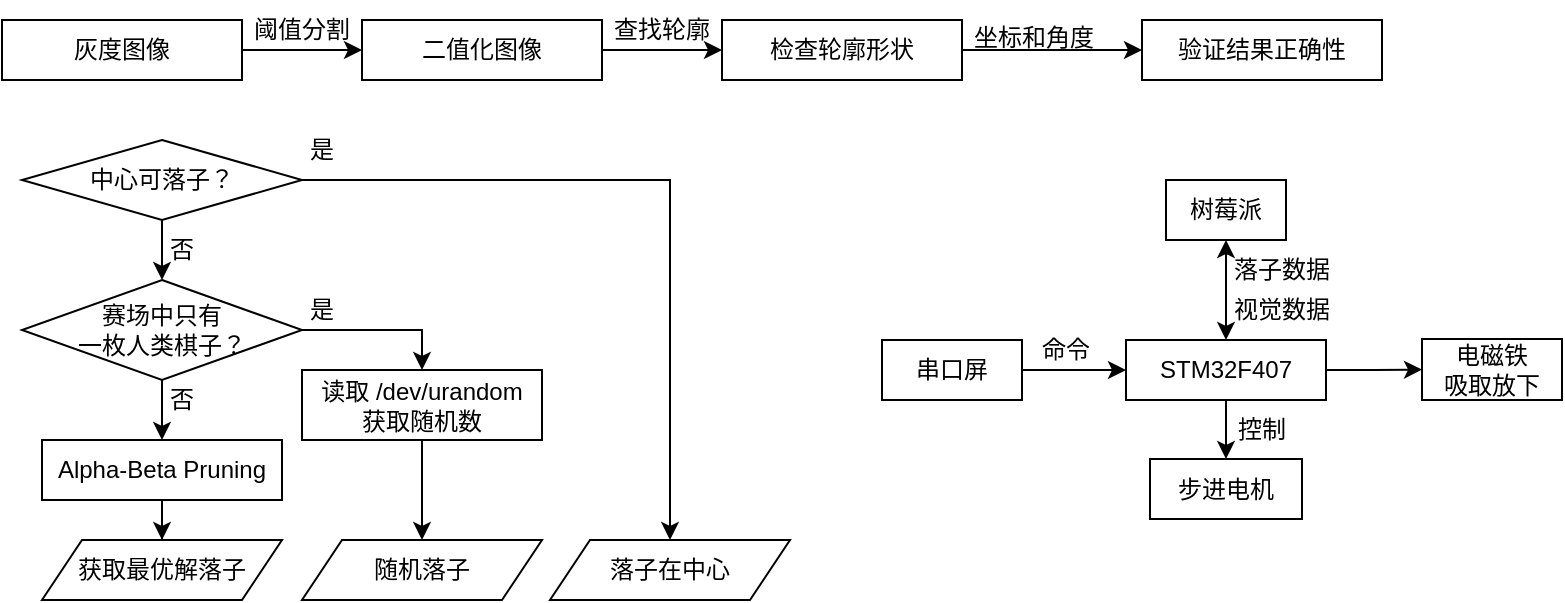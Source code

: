 <mxfile version="24.7.5">
  <diagram name="第 1 页" id="GlA9jqTZKY-9wXaSONkV">
    <mxGraphModel dx="819" dy="486" grid="1" gridSize="10" guides="1" tooltips="1" connect="1" arrows="1" fold="1" page="1" pageScale="1" pageWidth="827" pageHeight="1169" math="0" shadow="0">
      <root>
        <mxCell id="0" />
        <mxCell id="1" parent="0" />
        <mxCell id="2wj5-VdXN_ImMbLCgW-t-3" value="" style="edgeStyle=orthogonalEdgeStyle;rounded=0;orthogonalLoop=1;jettySize=auto;html=1;" edge="1" parent="1" source="2wj5-VdXN_ImMbLCgW-t-1" target="2wj5-VdXN_ImMbLCgW-t-2">
          <mxGeometry relative="1" as="geometry" />
        </mxCell>
        <mxCell id="2wj5-VdXN_ImMbLCgW-t-1" value="灰度图像" style="rounded=0;whiteSpace=wrap;html=1;" vertex="1" parent="1">
          <mxGeometry x="20" y="20" width="120" height="30" as="geometry" />
        </mxCell>
        <mxCell id="2wj5-VdXN_ImMbLCgW-t-5" value="" style="edgeStyle=orthogonalEdgeStyle;rounded=0;orthogonalLoop=1;jettySize=auto;html=1;" edge="1" parent="1" source="2wj5-VdXN_ImMbLCgW-t-2" target="2wj5-VdXN_ImMbLCgW-t-4">
          <mxGeometry relative="1" as="geometry" />
        </mxCell>
        <mxCell id="2wj5-VdXN_ImMbLCgW-t-2" value="二值化图像" style="rounded=0;whiteSpace=wrap;html=1;" vertex="1" parent="1">
          <mxGeometry x="200" y="20" width="120" height="30" as="geometry" />
        </mxCell>
        <mxCell id="2wj5-VdXN_ImMbLCgW-t-7" value="" style="edgeStyle=orthogonalEdgeStyle;rounded=0;orthogonalLoop=1;jettySize=auto;html=1;" edge="1" parent="1" source="2wj5-VdXN_ImMbLCgW-t-4" target="2wj5-VdXN_ImMbLCgW-t-6">
          <mxGeometry relative="1" as="geometry" />
        </mxCell>
        <mxCell id="2wj5-VdXN_ImMbLCgW-t-4" value="检查轮廓形状" style="rounded=0;whiteSpace=wrap;html=1;" vertex="1" parent="1">
          <mxGeometry x="380" y="20" width="120" height="30" as="geometry" />
        </mxCell>
        <mxCell id="2wj5-VdXN_ImMbLCgW-t-6" value="验证结果正确性" style="rounded=0;whiteSpace=wrap;html=1;" vertex="1" parent="1">
          <mxGeometry x="590" y="20" width="120" height="30" as="geometry" />
        </mxCell>
        <mxCell id="2wj5-VdXN_ImMbLCgW-t-9" value="阈值分割" style="text;html=1;align=center;verticalAlign=middle;whiteSpace=wrap;rounded=0;" vertex="1" parent="1">
          <mxGeometry x="140" y="10" width="60" height="30" as="geometry" />
        </mxCell>
        <mxCell id="2wj5-VdXN_ImMbLCgW-t-10" value="查找轮廓" style="text;html=1;align=center;verticalAlign=middle;whiteSpace=wrap;rounded=0;" vertex="1" parent="1">
          <mxGeometry x="320" y="10" width="60" height="30" as="geometry" />
        </mxCell>
        <mxCell id="2wj5-VdXN_ImMbLCgW-t-13" value="&lt;div style=&quot;text-align: center;&quot;&gt;&lt;span style=&quot;background-color: initial;&quot;&gt;坐标和角度&lt;/span&gt;&lt;/div&gt;" style="text;whiteSpace=wrap;html=1;" vertex="1" parent="1">
          <mxGeometry x="504" y="15" width="70" height="40" as="geometry" />
        </mxCell>
        <mxCell id="2wj5-VdXN_ImMbLCgW-t-24" value="" style="edgeStyle=orthogonalEdgeStyle;rounded=0;orthogonalLoop=1;jettySize=auto;html=1;" edge="1" parent="1" source="2wj5-VdXN_ImMbLCgW-t-15" target="2wj5-VdXN_ImMbLCgW-t-23">
          <mxGeometry relative="1" as="geometry" />
        </mxCell>
        <mxCell id="2wj5-VdXN_ImMbLCgW-t-33" style="edgeStyle=orthogonalEdgeStyle;rounded=0;orthogonalLoop=1;jettySize=auto;html=1;" edge="1" parent="1" source="2wj5-VdXN_ImMbLCgW-t-15" target="2wj5-VdXN_ImMbLCgW-t-35">
          <mxGeometry relative="1" as="geometry">
            <mxPoint x="399.966" y="410" as="targetPoint" />
          </mxGeometry>
        </mxCell>
        <mxCell id="2wj5-VdXN_ImMbLCgW-t-15" value="中心可落子？" style="rhombus;whiteSpace=wrap;html=1;" vertex="1" parent="1">
          <mxGeometry x="30" y="80" width="140" height="40" as="geometry" />
        </mxCell>
        <mxCell id="2wj5-VdXN_ImMbLCgW-t-20" value="否" style="text;html=1;align=center;verticalAlign=middle;whiteSpace=wrap;rounded=0;" vertex="1" parent="1">
          <mxGeometry x="80" y="120" width="60" height="30" as="geometry" />
        </mxCell>
        <mxCell id="2wj5-VdXN_ImMbLCgW-t-21" value="是" style="text;html=1;align=center;verticalAlign=middle;whiteSpace=wrap;rounded=0;" vertex="1" parent="1">
          <mxGeometry x="150" y="70" width="60" height="30" as="geometry" />
        </mxCell>
        <mxCell id="2wj5-VdXN_ImMbLCgW-t-30" value="" style="edgeStyle=orthogonalEdgeStyle;rounded=0;orthogonalLoop=1;jettySize=auto;html=1;" edge="1" parent="1" source="2wj5-VdXN_ImMbLCgW-t-23" target="2wj5-VdXN_ImMbLCgW-t-29">
          <mxGeometry relative="1" as="geometry" />
        </mxCell>
        <mxCell id="2wj5-VdXN_ImMbLCgW-t-46" style="edgeStyle=orthogonalEdgeStyle;rounded=0;orthogonalLoop=1;jettySize=auto;html=1;entryX=0.5;entryY=0;entryDx=0;entryDy=0;" edge="1" parent="1" source="2wj5-VdXN_ImMbLCgW-t-23" target="2wj5-VdXN_ImMbLCgW-t-31">
          <mxGeometry relative="1" as="geometry">
            <Array as="points">
              <mxPoint x="230" y="175" />
            </Array>
          </mxGeometry>
        </mxCell>
        <mxCell id="2wj5-VdXN_ImMbLCgW-t-23" value="赛场中只有&lt;div&gt;一枚&lt;span style=&quot;background-color: initial;&quot;&gt;人类棋子？&lt;/span&gt;&lt;/div&gt;" style="rhombus;whiteSpace=wrap;html=1;" vertex="1" parent="1">
          <mxGeometry x="30" y="150" width="140" height="50" as="geometry" />
        </mxCell>
        <mxCell id="2wj5-VdXN_ImMbLCgW-t-41" value="" style="edgeStyle=orthogonalEdgeStyle;rounded=0;orthogonalLoop=1;jettySize=auto;html=1;" edge="1" parent="1" source="2wj5-VdXN_ImMbLCgW-t-29" target="2wj5-VdXN_ImMbLCgW-t-40">
          <mxGeometry relative="1" as="geometry" />
        </mxCell>
        <mxCell id="2wj5-VdXN_ImMbLCgW-t-29" value="Alpha-Beta Pruning" style="whiteSpace=wrap;html=1;" vertex="1" parent="1">
          <mxGeometry x="40" y="230" width="120" height="30" as="geometry" />
        </mxCell>
        <mxCell id="2wj5-VdXN_ImMbLCgW-t-37" style="edgeStyle=orthogonalEdgeStyle;rounded=0;orthogonalLoop=1;jettySize=auto;html=1;" edge="1" parent="1" source="2wj5-VdXN_ImMbLCgW-t-31" target="2wj5-VdXN_ImMbLCgW-t-39">
          <mxGeometry relative="1" as="geometry">
            <mxPoint x="250.0" y="360" as="targetPoint" />
          </mxGeometry>
        </mxCell>
        <mxCell id="2wj5-VdXN_ImMbLCgW-t-31" value="读取 /dev/urandom&lt;div&gt;获取随机数&lt;/div&gt;" style="whiteSpace=wrap;html=1;" vertex="1" parent="1">
          <mxGeometry x="170" y="195" width="120" height="35" as="geometry" />
        </mxCell>
        <mxCell id="2wj5-VdXN_ImMbLCgW-t-35" value="落子在中心" style="shape=parallelogram;perimeter=parallelogramPerimeter;whiteSpace=wrap;html=1;fixedSize=1;" vertex="1" parent="1">
          <mxGeometry x="294" y="280" width="120" height="30" as="geometry" />
        </mxCell>
        <mxCell id="2wj5-VdXN_ImMbLCgW-t-39" value="随机落子" style="shape=parallelogram;perimeter=parallelogramPerimeter;whiteSpace=wrap;html=1;fixedSize=1;" vertex="1" parent="1">
          <mxGeometry x="170" y="280" width="120" height="30" as="geometry" />
        </mxCell>
        <mxCell id="2wj5-VdXN_ImMbLCgW-t-40" value="获取最优解落子" style="shape=parallelogram;perimeter=parallelogramPerimeter;whiteSpace=wrap;html=1;fixedSize=1;" vertex="1" parent="1">
          <mxGeometry x="40" y="280" width="120" height="30" as="geometry" />
        </mxCell>
        <mxCell id="2wj5-VdXN_ImMbLCgW-t-42" value="否" style="text;html=1;align=center;verticalAlign=middle;whiteSpace=wrap;rounded=0;" vertex="1" parent="1">
          <mxGeometry x="80" y="195" width="60" height="30" as="geometry" />
        </mxCell>
        <mxCell id="2wj5-VdXN_ImMbLCgW-t-43" value="是" style="text;html=1;align=center;verticalAlign=middle;whiteSpace=wrap;rounded=0;" vertex="1" parent="1">
          <mxGeometry x="150" y="150" width="60" height="30" as="geometry" />
        </mxCell>
        <mxCell id="2wj5-VdXN_ImMbLCgW-t-47" value="树莓派" style="rounded=0;whiteSpace=wrap;html=1;" vertex="1" parent="1">
          <mxGeometry x="602" y="100" width="60" height="30" as="geometry" />
        </mxCell>
        <mxCell id="2wj5-VdXN_ImMbLCgW-t-53" style="edgeStyle=orthogonalEdgeStyle;rounded=0;orthogonalLoop=1;jettySize=auto;html=1;entryX=0.5;entryY=0;entryDx=0;entryDy=0;" edge="1" parent="1" source="2wj5-VdXN_ImMbLCgW-t-48" target="2wj5-VdXN_ImMbLCgW-t-49">
          <mxGeometry relative="1" as="geometry" />
        </mxCell>
        <mxCell id="2wj5-VdXN_ImMbLCgW-t-63" value="" style="edgeStyle=orthogonalEdgeStyle;rounded=0;orthogonalLoop=1;jettySize=auto;html=1;" edge="1" parent="1" source="2wj5-VdXN_ImMbLCgW-t-48" target="2wj5-VdXN_ImMbLCgW-t-62">
          <mxGeometry relative="1" as="geometry" />
        </mxCell>
        <mxCell id="2wj5-VdXN_ImMbLCgW-t-48" value="STM32F407" style="rounded=0;whiteSpace=wrap;html=1;" vertex="1" parent="1">
          <mxGeometry x="582" y="180" width="100" height="30" as="geometry" />
        </mxCell>
        <mxCell id="2wj5-VdXN_ImMbLCgW-t-49" value="步进电机" style="rounded=0;whiteSpace=wrap;html=1;" vertex="1" parent="1">
          <mxGeometry x="594" y="239.5" width="76" height="30" as="geometry" />
        </mxCell>
        <mxCell id="2wj5-VdXN_ImMbLCgW-t-51" style="edgeStyle=orthogonalEdgeStyle;rounded=0;orthogonalLoop=1;jettySize=auto;html=1;entryX=0;entryY=0.5;entryDx=0;entryDy=0;" edge="1" parent="1" source="2wj5-VdXN_ImMbLCgW-t-50" target="2wj5-VdXN_ImMbLCgW-t-48">
          <mxGeometry relative="1" as="geometry" />
        </mxCell>
        <mxCell id="2wj5-VdXN_ImMbLCgW-t-50" value="串口屏" style="rounded=0;whiteSpace=wrap;html=1;" vertex="1" parent="1">
          <mxGeometry x="460" y="180" width="70" height="30" as="geometry" />
        </mxCell>
        <mxCell id="2wj5-VdXN_ImMbLCgW-t-55" value="命令" style="text;html=1;align=center;verticalAlign=middle;whiteSpace=wrap;rounded=0;" vertex="1" parent="1">
          <mxGeometry x="522" y="170" width="60" height="30" as="geometry" />
        </mxCell>
        <mxCell id="2wj5-VdXN_ImMbLCgW-t-58" value="" style="endArrow=classic;startArrow=classic;html=1;rounded=0;exitX=0.5;exitY=0;exitDx=0;exitDy=0;entryX=0.5;entryY=1;entryDx=0;entryDy=0;" edge="1" parent="1" source="2wj5-VdXN_ImMbLCgW-t-48" target="2wj5-VdXN_ImMbLCgW-t-47">
          <mxGeometry width="50" height="50" relative="1" as="geometry">
            <mxPoint x="590" y="170" as="sourcePoint" />
            <mxPoint x="640" y="120" as="targetPoint" />
          </mxGeometry>
        </mxCell>
        <mxCell id="2wj5-VdXN_ImMbLCgW-t-59" value="视觉数据" style="text;html=1;align=center;verticalAlign=middle;whiteSpace=wrap;rounded=0;" vertex="1" parent="1">
          <mxGeometry x="630" y="150" width="60" height="30" as="geometry" />
        </mxCell>
        <mxCell id="2wj5-VdXN_ImMbLCgW-t-60" value="落子数据" style="text;html=1;align=center;verticalAlign=middle;whiteSpace=wrap;rounded=0;" vertex="1" parent="1">
          <mxGeometry x="630" y="130" width="60" height="30" as="geometry" />
        </mxCell>
        <mxCell id="2wj5-VdXN_ImMbLCgW-t-61" value="控制" style="text;html=1;align=center;verticalAlign=middle;whiteSpace=wrap;rounded=0;" vertex="1" parent="1">
          <mxGeometry x="620" y="210" width="60" height="30" as="geometry" />
        </mxCell>
        <mxCell id="2wj5-VdXN_ImMbLCgW-t-62" value="电磁铁&lt;div&gt;吸取放下&lt;/div&gt;" style="rounded=0;whiteSpace=wrap;html=1;" vertex="1" parent="1">
          <mxGeometry x="730" y="179.5" width="70" height="30.5" as="geometry" />
        </mxCell>
      </root>
    </mxGraphModel>
  </diagram>
</mxfile>
